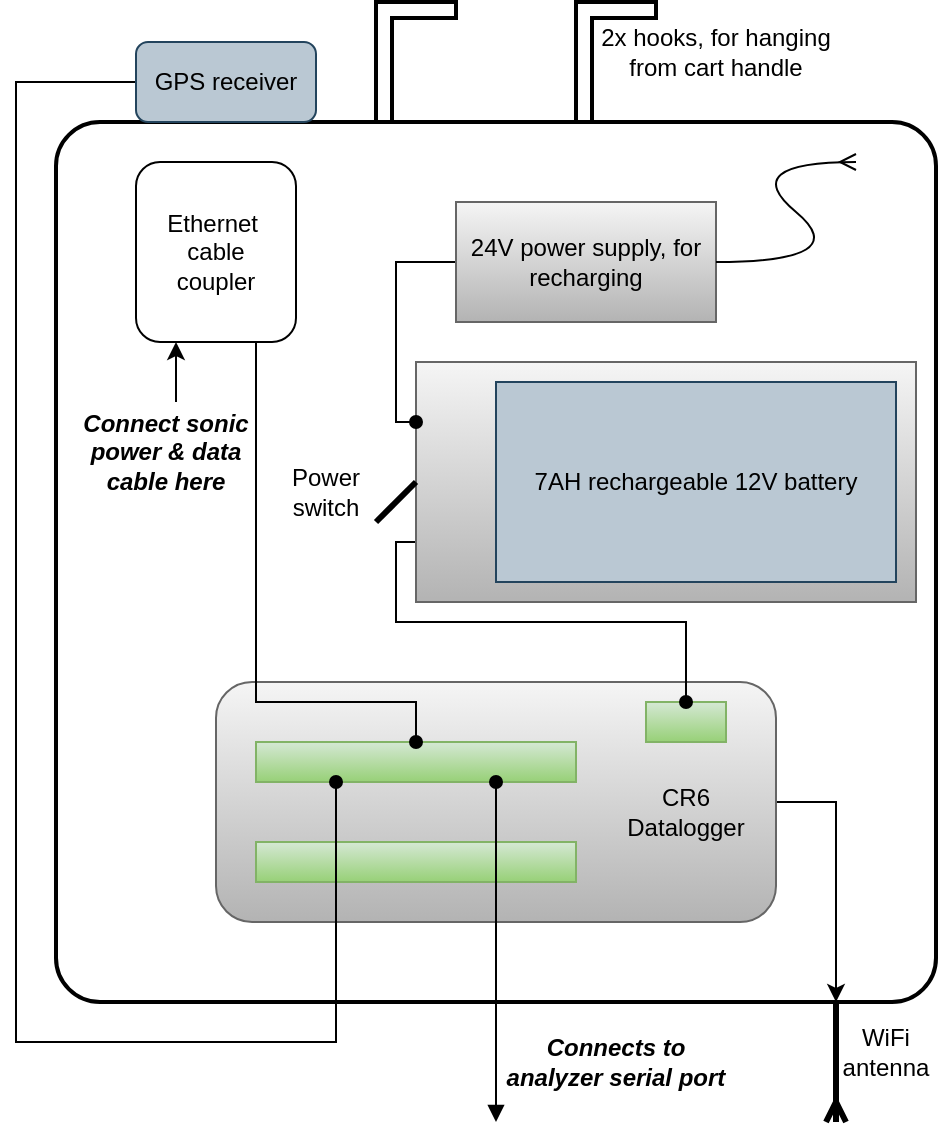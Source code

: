 <mxfile version="10.2.1" type="device"><diagram id="oDGneEa40pfs4loWLTix" name="Page-1"><mxGraphModel dx="1188" dy="697" grid="1" gridSize="10" guides="1" tooltips="1" connect="1" arrows="1" fold="1" page="1" pageScale="1" pageWidth="850" pageHeight="1100" math="0" shadow="0"><root><mxCell id="0"/><mxCell id="1" parent="0"/><mxCell id="lIzNcq8wqzTcarq874F5-26" value="" style="rounded=1;whiteSpace=wrap;html=1;fillColor=none;arcSize=5;strokeWidth=2;" vertex="1" parent="1"><mxGeometry x="120" y="240" width="440" height="440" as="geometry"/></mxCell><mxCell id="lIzNcq8wqzTcarq874F5-12" style="edgeStyle=orthogonalEdgeStyle;rounded=0;html=1;exitX=1;exitY=0.5;exitDx=0;exitDy=0;entryX=0.75;entryY=1;entryDx=0;entryDy=0;jettySize=auto;orthogonalLoop=1;" edge="1" parent="1" source="lIzNcq8wqzTcarq874F5-2"><mxGeometry relative="1" as="geometry"><mxPoint x="510" y="680" as="targetPoint"/><Array as="points"><mxPoint x="510" y="580"/></Array></mxGeometry></mxCell><mxCell id="lIzNcq8wqzTcarq874F5-2" value="" style="rounded=1;whiteSpace=wrap;html=1;fillColor=#f5f5f5;strokeColor=#666666;gradientColor=#b3b3b3;" vertex="1" parent="1"><mxGeometry x="200" y="520" width="280" height="120" as="geometry"/></mxCell><mxCell id="lIzNcq8wqzTcarq874F5-3" value="" style="rounded=0;whiteSpace=wrap;html=1;fillColor=#d5e8d4;strokeColor=#82b366;gradientColor=#97d077;" vertex="1" parent="1"><mxGeometry x="415" y="530" width="40" height="20" as="geometry"/></mxCell><mxCell id="lIzNcq8wqzTcarq874F5-4" value="" style="rounded=0;whiteSpace=wrap;html=1;fillColor=#d5e8d4;strokeColor=#82b366;gradientColor=#97d077;" vertex="1" parent="1"><mxGeometry x="220" y="550" width="160" height="20" as="geometry"/></mxCell><mxCell id="lIzNcq8wqzTcarq874F5-5" value="" style="rounded=0;whiteSpace=wrap;html=1;fillColor=#d5e8d4;strokeColor=#82b366;gradientColor=#97d077;" vertex="1" parent="1"><mxGeometry x="220" y="600" width="160" height="20" as="geometry"/></mxCell><mxCell id="lIzNcq8wqzTcarq874F5-6" value="CR6&lt;br&gt;Datalogger&lt;br&gt;" style="text;html=1;strokeColor=none;fillColor=none;align=center;verticalAlign=middle;whiteSpace=wrap;rounded=0;" vertex="1" parent="1"><mxGeometry x="400" y="560" width="70" height="50" as="geometry"/></mxCell><mxCell id="lIzNcq8wqzTcarq874F5-7" value="" style="endArrow=ERmany;html=1;exitX=0.75;exitY=1;exitDx=0;exitDy=0;strokeWidth=3;endFill=0;" edge="1" parent="1"><mxGeometry width="50" height="50" relative="1" as="geometry"><mxPoint x="510" y="680" as="sourcePoint"/><mxPoint x="510" y="740" as="targetPoint"/></mxGeometry></mxCell><mxCell id="lIzNcq8wqzTcarq874F5-8" value="WiFi&lt;br&gt;antenna&lt;br&gt;" style="text;html=1;strokeColor=none;fillColor=none;align=center;verticalAlign=middle;whiteSpace=wrap;rounded=0;" vertex="1" parent="1"><mxGeometry x="510" y="690" width="50" height="30" as="geometry"/></mxCell><mxCell id="lIzNcq8wqzTcarq874F5-13" style="edgeStyle=orthogonalEdgeStyle;rounded=0;html=1;exitX=0;exitY=0.75;exitDx=0;exitDy=0;entryX=0.5;entryY=0;entryDx=0;entryDy=0;jettySize=auto;orthogonalLoop=1;endArrow=oval;endFill=1;" edge="1" parent="1" source="lIzNcq8wqzTcarq874F5-9" target="lIzNcq8wqzTcarq874F5-3"><mxGeometry relative="1" as="geometry"><Array as="points"><mxPoint x="290" y="450"/><mxPoint x="290" y="490"/><mxPoint x="435" y="490"/></Array></mxGeometry></mxCell><mxCell id="lIzNcq8wqzTcarq874F5-9" value="" style="rounded=0;whiteSpace=wrap;html=1;fillColor=#f5f5f5;strokeColor=#666666;gradientColor=#b3b3b3;" vertex="1" parent="1"><mxGeometry x="300" y="360" width="250" height="120" as="geometry"/></mxCell><mxCell id="lIzNcq8wqzTcarq874F5-10" value="7AH rechargeable 12V battery" style="rounded=0;whiteSpace=wrap;html=1;fillColor=#bac8d3;strokeColor=#23445d;" vertex="1" parent="1"><mxGeometry x="340" y="370" width="200" height="100" as="geometry"/></mxCell><mxCell id="lIzNcq8wqzTcarq874F5-15" style="edgeStyle=orthogonalEdgeStyle;rounded=0;html=1;exitX=0.75;exitY=1;exitDx=0;exitDy=0;entryX=0.5;entryY=0;entryDx=0;entryDy=0;jettySize=auto;orthogonalLoop=1;endArrow=oval;endFill=1;" edge="1" parent="1" source="lIzNcq8wqzTcarq874F5-14" target="lIzNcq8wqzTcarq874F5-4"><mxGeometry relative="1" as="geometry"><Array as="points"><mxPoint x="220" y="530"/><mxPoint x="300" y="530"/></Array></mxGeometry></mxCell><mxCell id="lIzNcq8wqzTcarq874F5-14" value="Ethernet&amp;nbsp;&lt;br&gt;cable&lt;br&gt;coupler&lt;br&gt;" style="rounded=1;whiteSpace=wrap;html=1;" vertex="1" parent="1"><mxGeometry x="160" y="260" width="80" height="90" as="geometry"/></mxCell><mxCell id="lIzNcq8wqzTcarq874F5-17" value="" style="endArrow=classic;html=1;entryX=0.25;entryY=1;entryDx=0;entryDy=0;" edge="1" parent="1" target="lIzNcq8wqzTcarq874F5-14"><mxGeometry width="50" height="50" relative="1" as="geometry"><mxPoint x="180" y="380" as="sourcePoint"/><mxPoint x="60" y="450" as="targetPoint"/></mxGeometry></mxCell><mxCell id="lIzNcq8wqzTcarq874F5-18" value="Connect sonic power &amp;amp; data cable here" style="text;html=1;strokeColor=none;fillColor=none;align=center;verticalAlign=middle;whiteSpace=wrap;rounded=0;fontStyle=3" vertex="1" parent="1"><mxGeometry x="130" y="380" width="90" height="50" as="geometry"/></mxCell><mxCell id="lIzNcq8wqzTcarq874F5-22" style="edgeStyle=orthogonalEdgeStyle;rounded=0;html=1;exitX=0;exitY=0.5;exitDx=0;exitDy=0;entryX=0;entryY=0.25;entryDx=0;entryDy=0;jettySize=auto;orthogonalLoop=1;endArrow=oval;endFill=1;" edge="1" parent="1" source="lIzNcq8wqzTcarq874F5-19" target="lIzNcq8wqzTcarq874F5-9"><mxGeometry relative="1" as="geometry"><Array as="points"><mxPoint x="290" y="310"/><mxPoint x="290" y="390"/></Array></mxGeometry></mxCell><mxCell id="lIzNcq8wqzTcarq874F5-19" value="24V power supply, for recharging" style="rounded=0;whiteSpace=wrap;html=1;fillColor=#f5f5f5;strokeColor=#666666;gradientColor=#b3b3b3;" vertex="1" parent="1"><mxGeometry x="320" y="280" width="130" height="60" as="geometry"/></mxCell><mxCell id="lIzNcq8wqzTcarq874F5-20" value="" style="curved=1;endArrow=ERmany;html=1;exitX=1;exitY=0.5;exitDx=0;exitDy=0;endFill=0;" edge="1" parent="1" source="lIzNcq8wqzTcarq874F5-19"><mxGeometry width="50" height="50" relative="1" as="geometry"><mxPoint x="505" y="310" as="sourcePoint"/><mxPoint x="520" y="260" as="targetPoint"/><Array as="points"><mxPoint x="520" y="310"/><mxPoint x="460" y="260"/></Array></mxGeometry></mxCell><mxCell id="lIzNcq8wqzTcarq874F5-28" style="edgeStyle=orthogonalEdgeStyle;rounded=0;html=1;exitX=0;exitY=0.5;exitDx=0;exitDy=0;entryX=0.25;entryY=1;entryDx=0;entryDy=0;jettySize=auto;orthogonalLoop=1;endArrow=oval;endFill=1;" edge="1" parent="1" source="lIzNcq8wqzTcarq874F5-27" target="lIzNcq8wqzTcarq874F5-4"><mxGeometry relative="1" as="geometry"><Array as="points"><mxPoint x="100" y="220"/><mxPoint x="100" y="700"/><mxPoint x="260" y="700"/></Array></mxGeometry></mxCell><mxCell id="lIzNcq8wqzTcarq874F5-27" value="GPS receiver" style="rounded=1;whiteSpace=wrap;html=1;fillColor=#bac8d3;strokeColor=#23445d;" vertex="1" parent="1"><mxGeometry x="160" y="200" width="90" height="40" as="geometry"/></mxCell><mxCell id="lIzNcq8wqzTcarq874F5-29" style="edgeStyle=orthogonalEdgeStyle;rounded=0;html=1;exitX=0.75;exitY=1;exitDx=0;exitDy=0;endArrow=block;endFill=1;jettySize=auto;orthogonalLoop=1;startArrow=oval;startFill=1;" edge="1" parent="1" source="lIzNcq8wqzTcarq874F5-4"><mxGeometry relative="1" as="geometry"><mxPoint x="340" y="740" as="targetPoint"/></mxGeometry></mxCell><mxCell id="lIzNcq8wqzTcarq874F5-30" value="Connects to analyzer serial port" style="text;html=1;strokeColor=none;fillColor=none;align=center;verticalAlign=middle;whiteSpace=wrap;rounded=0;fontStyle=3" vertex="1" parent="1"><mxGeometry x="340" y="690" width="120" height="40" as="geometry"/></mxCell><mxCell id="lIzNcq8wqzTcarq874F5-32" value="" style="shape=corner;whiteSpace=wrap;html=1;strokeWidth=2;fillColor=none;dx=8;dy=8;" vertex="1" parent="1"><mxGeometry x="280" y="180" width="40" height="60" as="geometry"/></mxCell><mxCell id="lIzNcq8wqzTcarq874F5-33" value="" style="shape=corner;whiteSpace=wrap;html=1;strokeWidth=2;fillColor=none;dx=8;dy=8;" vertex="1" parent="1"><mxGeometry x="380" y="180" width="40" height="60" as="geometry"/></mxCell><mxCell id="lIzNcq8wqzTcarq874F5-36" value="2x hooks, for hanging from cart handle" style="text;html=1;strokeColor=none;fillColor=none;align=center;verticalAlign=middle;whiteSpace=wrap;rounded=0;" vertex="1" parent="1"><mxGeometry x="390" y="190" width="120" height="30" as="geometry"/></mxCell><mxCell id="lIzNcq8wqzTcarq874F5-37" value="" style="endArrow=none;html=1;strokeWidth=3;" edge="1" parent="1"><mxGeometry width="50" height="50" relative="1" as="geometry"><mxPoint x="280" y="440" as="sourcePoint"/><mxPoint x="300" y="420" as="targetPoint"/></mxGeometry></mxCell><mxCell id="lIzNcq8wqzTcarq874F5-38" value="Power switch" style="text;html=1;strokeColor=none;fillColor=none;align=center;verticalAlign=middle;whiteSpace=wrap;rounded=0;" vertex="1" parent="1"><mxGeometry x="230" y="410" width="50" height="30" as="geometry"/></mxCell></root></mxGraphModel></diagram></mxfile>